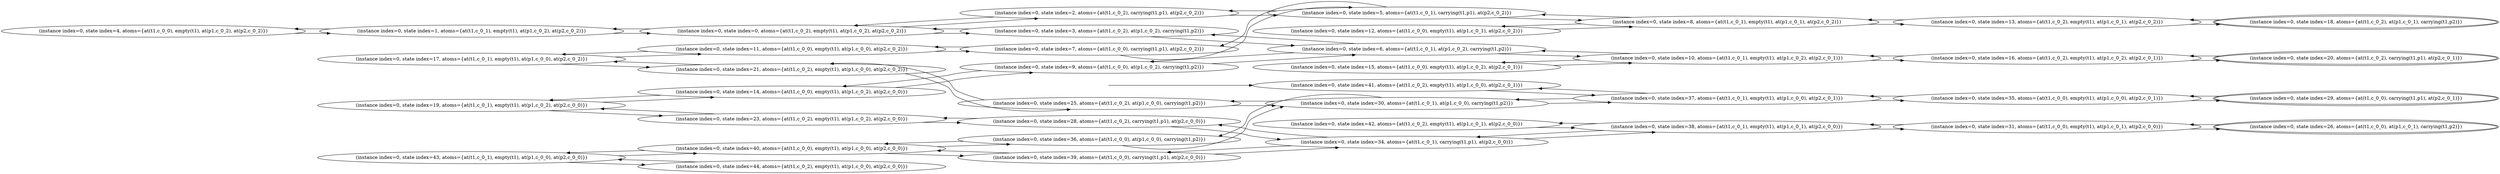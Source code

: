 digraph {
rankdir="LR"
s4[label="(instance index=0, state index=4, atoms={at(t1,c_0_0), empty(t1), at(p1,c_0_2), at(p2,c_0_2)})"]
s44[label="(instance index=0, state index=44, atoms={at(t1,c_0_2), empty(t1), at(p1,c_0_0), at(p2,c_0_0)})"]
s19[label="(instance index=0, state index=19, atoms={at(t1,c_0_1), empty(t1), at(p1,c_0_2), at(p2,c_0_0)})"]
s1[label="(instance index=0, state index=1, atoms={at(t1,c_0_1), empty(t1), at(p1,c_0_2), at(p2,c_0_2)})"]
s17[label="(instance index=0, state index=17, atoms={at(t1,c_0_1), empty(t1), at(p1,c_0_0), at(p2,c_0_2)})"]
s43[label="(instance index=0, state index=43, atoms={at(t1,c_0_1), empty(t1), at(p1,c_0_0), at(p2,c_0_0)})"]
s11[label="(instance index=0, state index=11, atoms={at(t1,c_0_0), empty(t1), at(p1,c_0_0), at(p2,c_0_2)})"]
s23[label="(instance index=0, state index=23, atoms={at(t1,c_0_2), empty(t1), at(p1,c_0_2), at(p2,c_0_0)})"]
s14[label="(instance index=0, state index=14, atoms={at(t1,c_0_0), empty(t1), at(p1,c_0_2), at(p2,c_0_0)})"]
s0[label="(instance index=0, state index=0, atoms={at(t1,c_0_2), empty(t1), at(p1,c_0_2), at(p2,c_0_2)})"]
s21[label="(instance index=0, state index=21, atoms={at(t1,c_0_2), empty(t1), at(p1,c_0_0), at(p2,c_0_2)})"]
s40[label="(instance index=0, state index=40, atoms={at(t1,c_0_0), empty(t1), at(p1,c_0_0), at(p2,c_0_0)})"]
s9[label="(instance index=0, state index=9, atoms={at(t1,c_0_0), at(p1,c_0_2), carrying(t1,p2)})"]
s39[label="(instance index=0, state index=39, atoms={at(t1,c_0_0), carrying(t1,p1), at(p2,c_0_0)})"]
s2[label="(instance index=0, state index=2, atoms={at(t1,c_0_2), carrying(t1,p1), at(p2,c_0_2)})"]
s36[label="(instance index=0, state index=36, atoms={at(t1,c_0_0), at(p1,c_0_0), carrying(t1,p2)})"]
s7[label="(instance index=0, state index=7, atoms={at(t1,c_0_0), carrying(t1,p1), at(p2,c_0_2)})"]
s25[label="(instance index=0, state index=25, atoms={at(t1,c_0_2), at(p1,c_0_0), carrying(t1,p2)})"]
s3[label="(instance index=0, state index=3, atoms={at(t1,c_0_2), at(p1,c_0_2), carrying(t1,p2)})"]
s28[label="(instance index=0, state index=28, atoms={at(t1,c_0_2), carrying(t1,p1), at(p2,c_0_0)})"]
s30[label="(instance index=0, state index=30, atoms={at(t1,c_0_1), at(p1,c_0_0), carrying(t1,p2)})"]
s6[label="(instance index=0, state index=6, atoms={at(t1,c_0_1), at(p1,c_0_2), carrying(t1,p2)})"]
s42[label="(instance index=0, state index=42, atoms={at(t1,c_0_2), empty(t1), at(p1,c_0_1), at(p2,c_0_0)})"]
s41[label="(instance index=0, state index=41, atoms={at(t1,c_0_2), empty(t1), at(p1,c_0_0), at(p2,c_0_1)})"]
s12[label="(instance index=0, state index=12, atoms={at(t1,c_0_0), empty(t1), at(p1,c_0_1), at(p2,c_0_2)})"]
s15[label="(instance index=0, state index=15, atoms={at(t1,c_0_0), empty(t1), at(p1,c_0_2), at(p2,c_0_1)})"]
s34[label="(instance index=0, state index=34, atoms={at(t1,c_0_1), carrying(t1,p1), at(p2,c_0_0)})"]
s5[label="(instance index=0, state index=5, atoms={at(t1,c_0_1), carrying(t1,p1), at(p2,c_0_2)})"]
s8[label="(instance index=0, state index=8, atoms={at(t1,c_0_1), empty(t1), at(p1,c_0_1), at(p2,c_0_2)})"]
s37[label="(instance index=0, state index=37, atoms={at(t1,c_0_1), empty(t1), at(p1,c_0_0), at(p2,c_0_1)})"]
s38[label="(instance index=0, state index=38, atoms={at(t1,c_0_1), empty(t1), at(p1,c_0_1), at(p2,c_0_0)})"]
s10[label="(instance index=0, state index=10, atoms={at(t1,c_0_1), empty(t1), at(p1,c_0_2), at(p2,c_0_1)})"]
s35[label="(instance index=0, state index=35, atoms={at(t1,c_0_0), empty(t1), at(p1,c_0_0), at(p2,c_0_1)})"]
s31[label="(instance index=0, state index=31, atoms={at(t1,c_0_0), empty(t1), at(p1,c_0_1), at(p2,c_0_0)})"]
s13[label="(instance index=0, state index=13, atoms={at(t1,c_0_2), empty(t1), at(p1,c_0_1), at(p2,c_0_2)})"]
s16[label="(instance index=0, state index=16, atoms={at(t1,c_0_2), empty(t1), at(p1,c_0_2), at(p2,c_0_1)})"]
s18[peripheries=2,label="(instance index=0, state index=18, atoms={at(t1,c_0_2), at(p1,c_0_1), carrying(t1,p2)})"]
s26[peripheries=2,label="(instance index=0, state index=26, atoms={at(t1,c_0_0), at(p1,c_0_1), carrying(t1,p2)})"]
s20[peripheries=2,label="(instance index=0, state index=20, atoms={at(t1,c_0_2), carrying(t1,p1), at(p2,c_0_1)})"]
s29[peripheries=2,label="(instance index=0, state index=29, atoms={at(t1,c_0_0), carrying(t1,p1), at(p2,c_0_1)})"]
Dangling [ label = "", style = invis ]
{ rank = same; Dangling }
Dangling -> s41
{ rank = same; s41}
{ rank = same; s19,s1,s17,s43}
{ rank = same; s11,s23,s14,s0,s21,s40}
{ rank = same; s9,s39,s2,s36,s7,s25,s3,s28}
{ rank = same; s30,s6,s42,s41,s12,s15,s34,s5}
{ rank = same; s8,s37,s38,s10}
{ rank = same; s35,s31,s13,s16}
{ rank = same; s18,s26,s20,s29}
{
s4->s1
s44->s43
}
{
s19->s14
s19->s23
s1->s4
s1->s0
s17->s11
s17->s21
s43->s40
s43->s44
}
{
s11->s17
s11->s7
s23->s19
s23->s28
s14->s19
s14->s9
s0->s1
s0->s2
s0->s3
s21->s17
s21->s25
s40->s43
s40->s39
s40->s36
}
{
s9->s6
s9->s14
s39->s34
s39->s40
s2->s5
s2->s0
s36->s30
s36->s40
s7->s5
s7->s11
s25->s30
s25->s21
s3->s6
s3->s0
s28->s34
s28->s23
}
{
s30->s36
s30->s25
s30->s37
s6->s9
s6->s3
s6->s10
s42->s38
s41->s37
s12->s8
s15->s10
s34->s39
s34->s28
s34->s38
s5->s7
s5->s2
s5->s8
}
{
s8->s12
s8->s13
s8->s5
s37->s35
s37->s41
s37->s30
s38->s31
s38->s42
s38->s34
s10->s15
s10->s16
s10->s6
}
{
s35->s37
s35->s29
s31->s38
s31->s26
s13->s8
s13->s18
s16->s10
s16->s20
}
{
s18->s13
s26->s31
s20->s16
s29->s35
}
}
